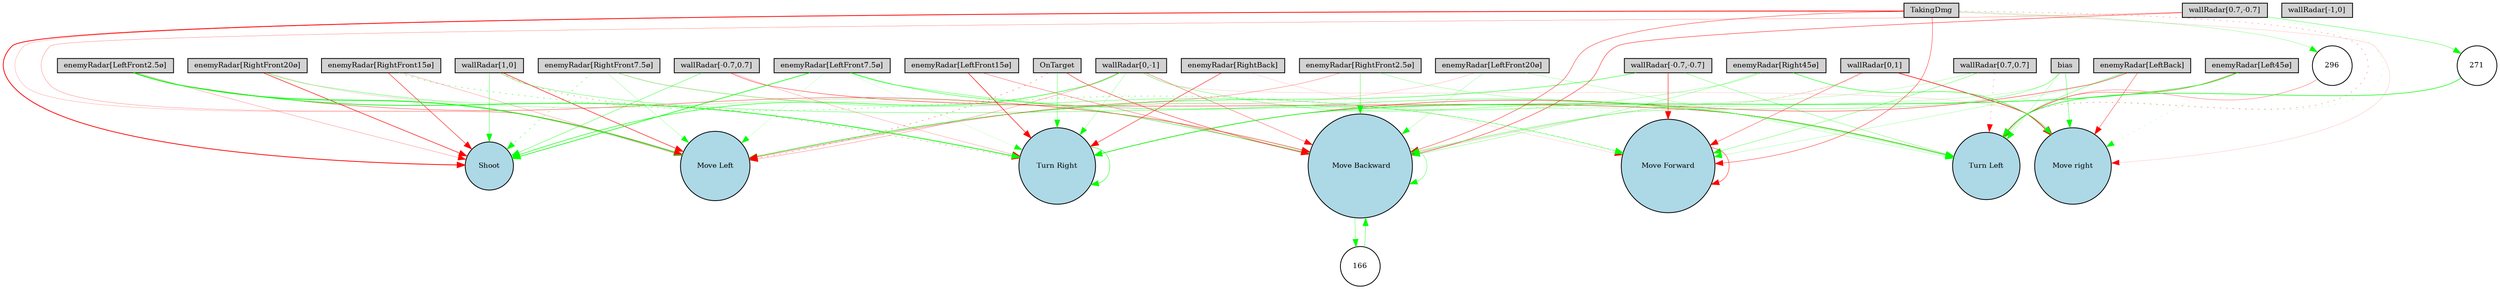 digraph {
	node [fontsize=9 height=0.2 shape=circle width=0.2]
	"wallRadar[1,0]" [fillcolor=lightgray shape=box style=filled]
	"wallRadar[0,1]" [fillcolor=lightgray shape=box style=filled]
	"wallRadar[-1,0]" [fillcolor=lightgray shape=box style=filled]
	"wallRadar[0,-1]" [fillcolor=lightgray shape=box style=filled]
	"wallRadar[0.7,0.7]" [fillcolor=lightgray shape=box style=filled]
	"wallRadar[-0.7,0.7]" [fillcolor=lightgray shape=box style=filled]
	"wallRadar[-0.7,-0.7]" [fillcolor=lightgray shape=box style=filled]
	"wallRadar[0.7,-0.7]" [fillcolor=lightgray shape=box style=filled]
	"enemyRadar[RightBack]" [fillcolor=lightgray shape=box style=filled]
	"enemyRadar[LeftBack]" [fillcolor=lightgray shape=box style=filled]
	"enemyRadar[Right45ø]" [fillcolor=lightgray shape=box style=filled]
	"enemyRadar[Left45ø]" [fillcolor=lightgray shape=box style=filled]
	"enemyRadar[RightFront20ø]" [fillcolor=lightgray shape=box style=filled]
	"enemyRadar[LeftFront20ø]" [fillcolor=lightgray shape=box style=filled]
	"enemyRadar[RightFront15ø]" [fillcolor=lightgray shape=box style=filled]
	"enemyRadar[LeftFront15ø]" [fillcolor=lightgray shape=box style=filled]
	"enemyRadar[RightFront7.5ø]" [fillcolor=lightgray shape=box style=filled]
	"enemyRadar[LeftFront7.5ø]" [fillcolor=lightgray shape=box style=filled]
	"enemyRadar[RightFront2.5ø]" [fillcolor=lightgray shape=box style=filled]
	"enemyRadar[LeftFront2.5ø]" [fillcolor=lightgray shape=box style=filled]
	OnTarget [fillcolor=lightgray shape=box style=filled]
	TakingDmg [fillcolor=lightgray shape=box style=filled]
	bias [fillcolor=lightgray shape=box style=filled]
	Shoot [fillcolor=lightblue style=filled]
	"Move Forward" [fillcolor=lightblue style=filled]
	" Move Backward" [fillcolor=lightblue style=filled]
	"Move Left" [fillcolor=lightblue style=filled]
	"Move right" [fillcolor=lightblue style=filled]
	"Turn Left" [fillcolor=lightblue style=filled]
	"Turn Right" [fillcolor=lightblue style=filled]
	166 [fillcolor=white style=filled]
	296 [fillcolor=white style=filled]
	271 [fillcolor=white style=filled]
	"wallRadar[-0.7,0.7]" -> "Turn Left" [color=red penwidth=0.451054251143442 style=solid]
	"enemyRadar[RightFront15ø]" -> "Move Left" [color=red penwidth=0.20966868955899415 style=solid]
	"enemyRadar[LeftFront7.5ø]" -> "Turn Left" [color=green penwidth=0.4192122777280778 style=solid]
	"wallRadar[0,1]" -> "Move right" [color=red penwidth=0.7626325555192603 style=solid]
	"enemyRadar[LeftBack]" -> "Move Forward" [color=green penwidth=0.18980888722932346 style=solid]
	"enemyRadar[LeftFront20ø]" -> " Move Backward" [color=green penwidth=0.18779401924582226 style=solid]
	TakingDmg -> "Move right" [color=red penwidth=0.11715304845418842 style=solid]
	"enemyRadar[RightBack]" -> "Move Forward" [color=red penwidth=0.10416558499705796 style=solid]
	OnTarget -> "Move Left" [color=red penwidth=0.37401463284250736 style=dotted]
	"wallRadar[-0.7,-0.7]" -> "Turn Left" [color=green penwidth=0.3052093765320121 style=solid]
	OnTarget -> "Turn Right" [color=green penwidth=0.34329986190183237 style=solid]
	"wallRadar[1,0]" -> "Move Left" [color=red penwidth=0.6282260683293744 style=solid]
	"enemyRadar[RightFront20ø]" -> "Move Left" [color=red penwidth=0.12556619155254709 style=solid]
	"wallRadar[0.7,-0.7]" -> " Move Backward" [color=red penwidth=0.48644274924286457 style=solid]
	"enemyRadar[Left45ø]" -> "Move right" [color=green penwidth=0.17747780665404866 style=dotted]
	"Move Forward" -> "Move Forward" [color=red penwidth=0.47379565947729607 style=solid]
	"enemyRadar[RightFront2.5ø]" -> "Move Left" [color=red penwidth=0.26989266158980385 style=solid]
	"enemyRadar[RightFront7.5ø]" -> Shoot [color=green penwidth=0.4513503103139773 style=dotted]
	"wallRadar[0,1]" -> " Move Backward" [color=red penwidth=0.1374032916459014 style=solid]
	"wallRadar[0,1]" -> "Move Forward" [color=red penwidth=0.3683188525806188 style=solid]
	"enemyRadar[LeftBack]" -> "Turn Left" [color=green penwidth=0.32626553755837484 style=solid]
	"wallRadar[0,-1]" -> " Move Backward" [color=red penwidth=0.335477842114249 style=solid]
	"enemyRadar[RightFront15ø]" -> Shoot [color=red penwidth=0.5396208171015439 style=solid]
	"wallRadar[0,1]" -> "Turn Right" [color=green penwidth=0.21917427549324167 style=dotted]
	"enemyRadar[LeftFront7.5ø]" -> Shoot [color=green penwidth=0.7928672586687826 style=solid]
	bias -> "Move right" [color=green penwidth=0.3945185393829742 style=solid]
	TakingDmg -> "Turn Left" [color=red penwidth=0.27887522891688865 style=dotted]
	TakingDmg -> Shoot [color=red penwidth=0.9681907538588056 style=solid]
	"wallRadar[1,0]" -> "Turn Right" [color=red penwidth=0.29916661823165824 style=dotted]
	"wallRadar[-0.7,0.7]" -> Shoot [color=green penwidth=0.39094340531984795 style=solid]
	"enemyRadar[LeftFront15ø]" -> "Turn Right" [color=red penwidth=0.665735778934184 style=solid]
	"enemyRadar[LeftFront7.5ø]" -> " Move Backward" [color=green penwidth=0.5165218593749413 style=solid]
	"wallRadar[0,-1]" -> "Turn Right" [color=green penwidth=0.2059660082097256 style=solid]
	"enemyRadar[RightFront7.5ø]" -> "Move Forward" [color=green penwidth=0.3516542977688576 style=solid]
	"enemyRadar[Right45ø]" -> " Move Backward" [color=green penwidth=0.267370144746782 style=solid]
	TakingDmg -> " Move Backward" [color=red penwidth=0.4326386366571471 style=solid]
	" Move Backward" -> " Move Backward" [color=green penwidth=0.3621493933229536 style=solid]
	TakingDmg -> "Move Left" [color=red penwidth=0.17437267986398808 style=solid]
	"enemyRadar[LeftFront2.5ø]" -> "Move Left" [color=green penwidth=1.1189944833216299 style=solid]
	"enemyRadar[RightBack]" -> "Turn Right" [color=red penwidth=0.5271605435486169 style=solid]
	"wallRadar[0.7,-0.7]" -> "Turn Left" [color=green penwidth=0.1574780727549659 style=dotted]
	"enemyRadar[LeftFront2.5ø]" -> Shoot [color=red penwidth=0.22358607506529937 style=solid]
	"enemyRadar[Left45ø]" -> "Turn Right" [color=green penwidth=0.7912448375648282 style=solid]
	"enemyRadar[RightFront2.5ø]" -> "Turn Left" [color=green penwidth=0.23738695600376689 style=solid]
	"enemyRadar[Right45ø]" -> "Move right" [color=green penwidth=0.578430218616731 style=solid]
	"enemyRadar[RightFront7.5ø]" -> " Move Backward" [color=red penwidth=0.10221658371689936 style=solid]
	"enemyRadar[LeftBack]" -> "Move right" [color=red penwidth=0.38603684559806184 style=solid]
	"wallRadar[0,-1]" -> "Move Left" [color=red penwidth=0.2397441987943499 style=solid]
	"enemyRadar[LeftFront20ø]" -> "Move Left" [color=red penwidth=0.1480841754021203 style=solid]
	"wallRadar[0,-1]" -> "Turn Left" [color=green penwidth=0.3301123245323906 style=solid]
	"enemyRadar[Left45ø]" -> "Turn Left" [color=red penwidth=0.35623662260295597 style=solid]
	"enemyRadar[LeftFront2.5ø]" -> "Turn Right" [color=green penwidth=0.8780932084369933 style=solid]
	"Turn Right" -> "Turn Right" [color=green penwidth=0.5196310476246296 style=solid]
	"enemyRadar[LeftFront20ø]" -> "Turn Left" [color=green penwidth=0.20666382313337772 style=solid]
	bias -> "Turn Left" [color=green penwidth=0.1972097087582088 style=solid]
	"enemyRadar[LeftBack]" -> "Turn Right" [color=red penwidth=0.46782191650651905 style=solid]
	"enemyRadar[Right45ø]" -> "Move Left" [color=green penwidth=0.2625499296630244 style=solid]
	"wallRadar[0,-1]" -> Shoot [color=green penwidth=0.6485342743679247 style=solid]
	"enemyRadar[RightFront20ø]" -> " Move Backward" [color=green penwidth=0.23536508926946462 style=solid]
	"enemyRadar[RightFront20ø]" -> Shoot [color=red penwidth=0.6592488439624161 style=solid]
	"enemyRadar[LeftFront7.5ø]" -> "Move Left" [color=green penwidth=0.123776823017723 style=solid]
	bias -> " Move Backward" [color=green penwidth=0.31922591633904235 style=solid]
	"enemyRadar[RightFront15ø]" -> "Move Forward" [color=green penwidth=0.4665932267719989 style=dotted]
	OnTarget -> "Move Forward" [color=green penwidth=0.18629275329557635 style=dotted]
	"wallRadar[1,0]" -> Shoot [color=green penwidth=0.38082665435840224 style=solid]
	"enemyRadar[LeftFront15ø]" -> " Move Backward" [color=red penwidth=0.32981273140276524 style=solid]
	bias -> "Turn Right" [color=green penwidth=0.19313099915051504 style=solid]
	"wallRadar[-0.7,-0.7]" -> "Move Left" [color=green penwidth=0.5193182292907874 style=solid]
	"wallRadar[0.7,0.7]" -> "Move Forward" [color=green penwidth=0.3319699595642063 style=solid]
	"enemyRadar[RightFront7.5ø]" -> "Move Left" [color=green penwidth=0.1927529686389815 style=solid]
	"wallRadar[-0.7,-0.7]" -> "Move Forward" [color=red penwidth=0.5697249674818136 style=solid]
	"wallRadar[1,0]" -> "Turn Left" [color=green penwidth=0.36846947166930155 style=solid]
	"enemyRadar[LeftFront2.5ø]" -> " Move Backward" [color=red penwidth=0.4039480499176349 style=solid]
	"wallRadar[0.7,-0.7]" -> "Move Left" [color=red penwidth=0.23014905562397855 style=solid]
	"wallRadar[0.7,0.7]" -> "Turn Left" [color=red penwidth=0.2394376649055858 style=dotted]
	"wallRadar[0.7,0.7]" -> " Move Backward" [color=green penwidth=0.20719111208392885 style=solid]
	"enemyRadar[RightFront20ø]" -> "Turn Right" [color=green penwidth=0.1917355669329609 style=solid]
	"wallRadar[0,-1]" -> "Move right" [color=red penwidth=0.11310785548930113 style=solid]
	"enemyRadar[LeftFront7.5ø]" -> "Turn Right" [color=green penwidth=0.10178758872115434 style=solid]
	"enemyRadar[RightFront2.5ø]" -> " Move Backward" [color=green penwidth=0.38586472693891305 style=solid]
	OnTarget -> " Move Backward" [color=red penwidth=0.49531963628165165 style=solid]
	"wallRadar[-0.7,0.7]" -> "Turn Right" [color=red penwidth=0.19602986233386552 style=solid]
	" Move Backward" -> 166 [color=green penwidth=0.3506573340821014 style=solid]
	166 -> " Move Backward" [color=green penwidth=0.4067449608759701 style=solid]
	TakingDmg -> "Move Forward" [color=red penwidth=0.42482201524737884 style=solid]
	"wallRadar[0.7,-0.7]" -> 271 [color=green penwidth=0.3879547846766537 style=solid]
	271 -> "Turn Left" [color=green penwidth=0.7126529055240703 style=solid]
	TakingDmg -> 296 [color=green penwidth=0.2367882541720769 style=solid]
	296 -> "Turn Left" [color=red penwidth=0.2981604426286527 style=solid]
}
